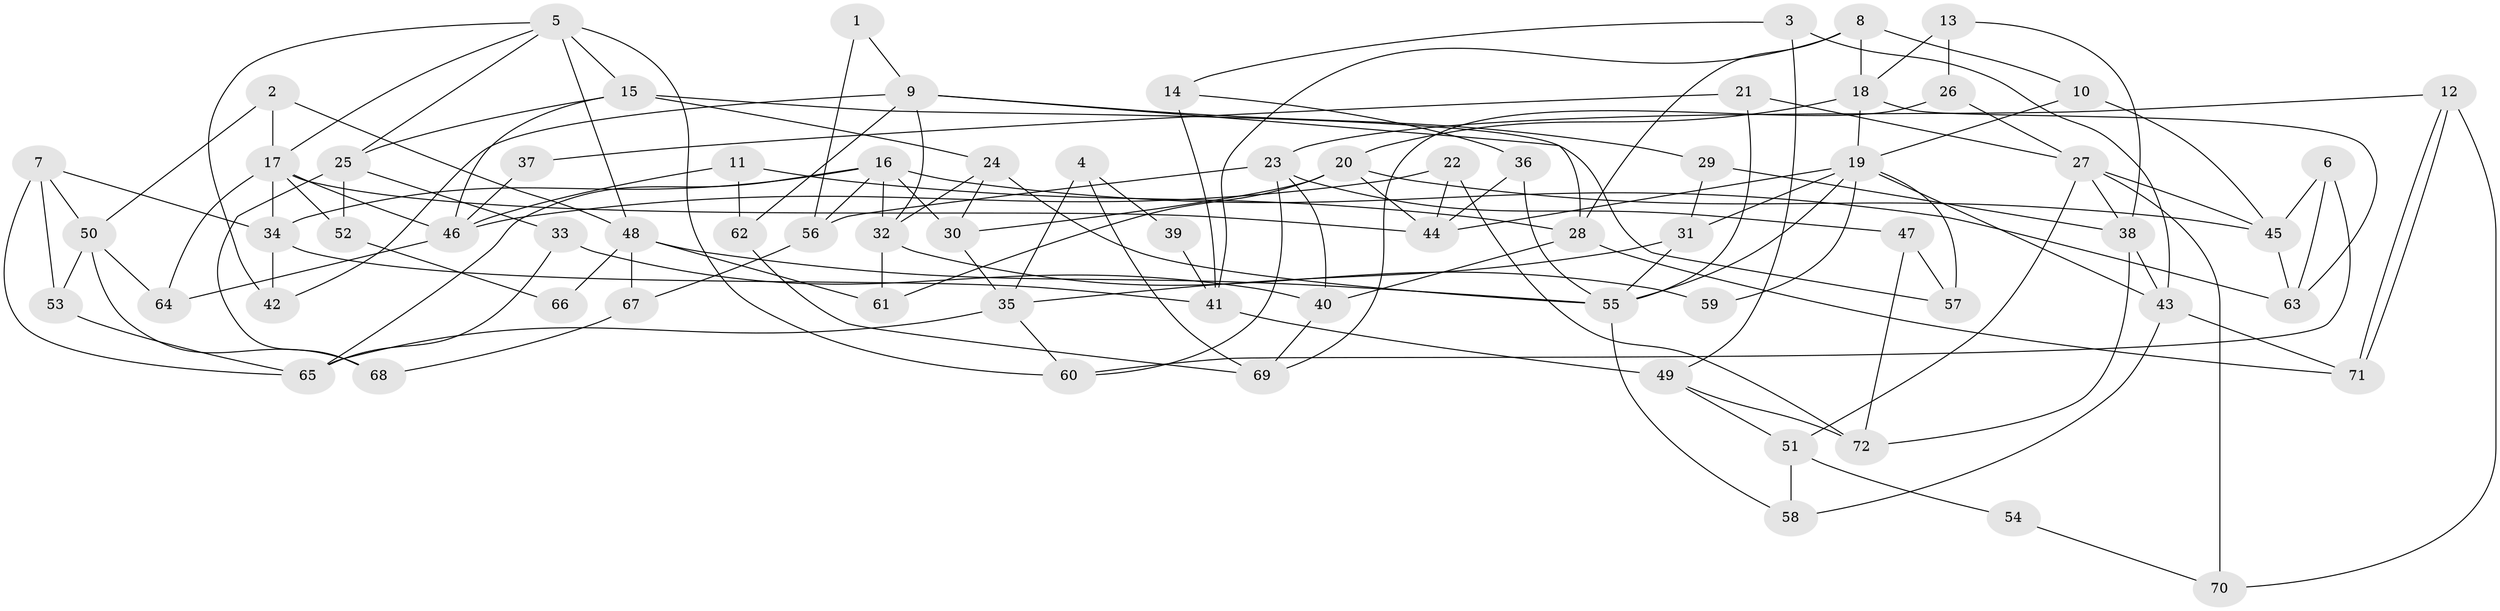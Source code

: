 // coarse degree distribution, {4: 0.08695652173913043, 7: 0.13043478260869565, 6: 0.15217391304347827, 3: 0.3695652173913043, 5: 0.13043478260869565, 8: 0.043478260869565216, 9: 0.021739130434782608, 10: 0.021739130434782608, 2: 0.043478260869565216}
// Generated by graph-tools (version 1.1) at 2025/52/02/27/25 19:52:02]
// undirected, 72 vertices, 144 edges
graph export_dot {
graph [start="1"]
  node [color=gray90,style=filled];
  1;
  2;
  3;
  4;
  5;
  6;
  7;
  8;
  9;
  10;
  11;
  12;
  13;
  14;
  15;
  16;
  17;
  18;
  19;
  20;
  21;
  22;
  23;
  24;
  25;
  26;
  27;
  28;
  29;
  30;
  31;
  32;
  33;
  34;
  35;
  36;
  37;
  38;
  39;
  40;
  41;
  42;
  43;
  44;
  45;
  46;
  47;
  48;
  49;
  50;
  51;
  52;
  53;
  54;
  55;
  56;
  57;
  58;
  59;
  60;
  61;
  62;
  63;
  64;
  65;
  66;
  67;
  68;
  69;
  70;
  71;
  72;
  1 -- 56;
  1 -- 9;
  2 -- 17;
  2 -- 48;
  2 -- 50;
  3 -- 43;
  3 -- 49;
  3 -- 14;
  4 -- 69;
  4 -- 35;
  4 -- 39;
  5 -- 17;
  5 -- 48;
  5 -- 15;
  5 -- 25;
  5 -- 42;
  5 -- 60;
  6 -- 63;
  6 -- 60;
  6 -- 45;
  7 -- 34;
  7 -- 50;
  7 -- 53;
  7 -- 65;
  8 -- 18;
  8 -- 10;
  8 -- 28;
  8 -- 41;
  9 -- 42;
  9 -- 28;
  9 -- 29;
  9 -- 32;
  9 -- 62;
  10 -- 45;
  10 -- 19;
  11 -- 46;
  11 -- 62;
  11 -- 28;
  12 -- 23;
  12 -- 71;
  12 -- 71;
  12 -- 70;
  13 -- 38;
  13 -- 18;
  13 -- 26;
  14 -- 41;
  14 -- 36;
  15 -- 25;
  15 -- 24;
  15 -- 46;
  15 -- 57;
  16 -- 65;
  16 -- 32;
  16 -- 30;
  16 -- 34;
  16 -- 56;
  16 -- 63;
  17 -- 44;
  17 -- 64;
  17 -- 34;
  17 -- 46;
  17 -- 52;
  18 -- 20;
  18 -- 19;
  18 -- 63;
  19 -- 55;
  19 -- 31;
  19 -- 43;
  19 -- 44;
  19 -- 57;
  19 -- 59;
  20 -- 45;
  20 -- 44;
  20 -- 30;
  20 -- 61;
  21 -- 55;
  21 -- 27;
  21 -- 37;
  22 -- 46;
  22 -- 72;
  22 -- 44;
  23 -- 47;
  23 -- 40;
  23 -- 56;
  23 -- 60;
  24 -- 30;
  24 -- 32;
  24 -- 55;
  25 -- 68;
  25 -- 33;
  25 -- 52;
  26 -- 27;
  26 -- 69;
  27 -- 38;
  27 -- 45;
  27 -- 51;
  27 -- 70;
  28 -- 40;
  28 -- 71;
  29 -- 31;
  29 -- 38;
  30 -- 35;
  31 -- 55;
  31 -- 35;
  32 -- 59;
  32 -- 61;
  33 -- 65;
  33 -- 40;
  34 -- 41;
  34 -- 42;
  35 -- 60;
  35 -- 65;
  36 -- 44;
  36 -- 55;
  37 -- 46;
  38 -- 43;
  38 -- 72;
  39 -- 41;
  40 -- 69;
  41 -- 49;
  43 -- 71;
  43 -- 58;
  45 -- 63;
  46 -- 64;
  47 -- 57;
  47 -- 72;
  48 -- 55;
  48 -- 61;
  48 -- 66;
  48 -- 67;
  49 -- 51;
  49 -- 72;
  50 -- 53;
  50 -- 64;
  50 -- 68;
  51 -- 58;
  51 -- 54;
  52 -- 66;
  53 -- 65;
  54 -- 70;
  55 -- 58;
  56 -- 67;
  62 -- 69;
  67 -- 68;
}
